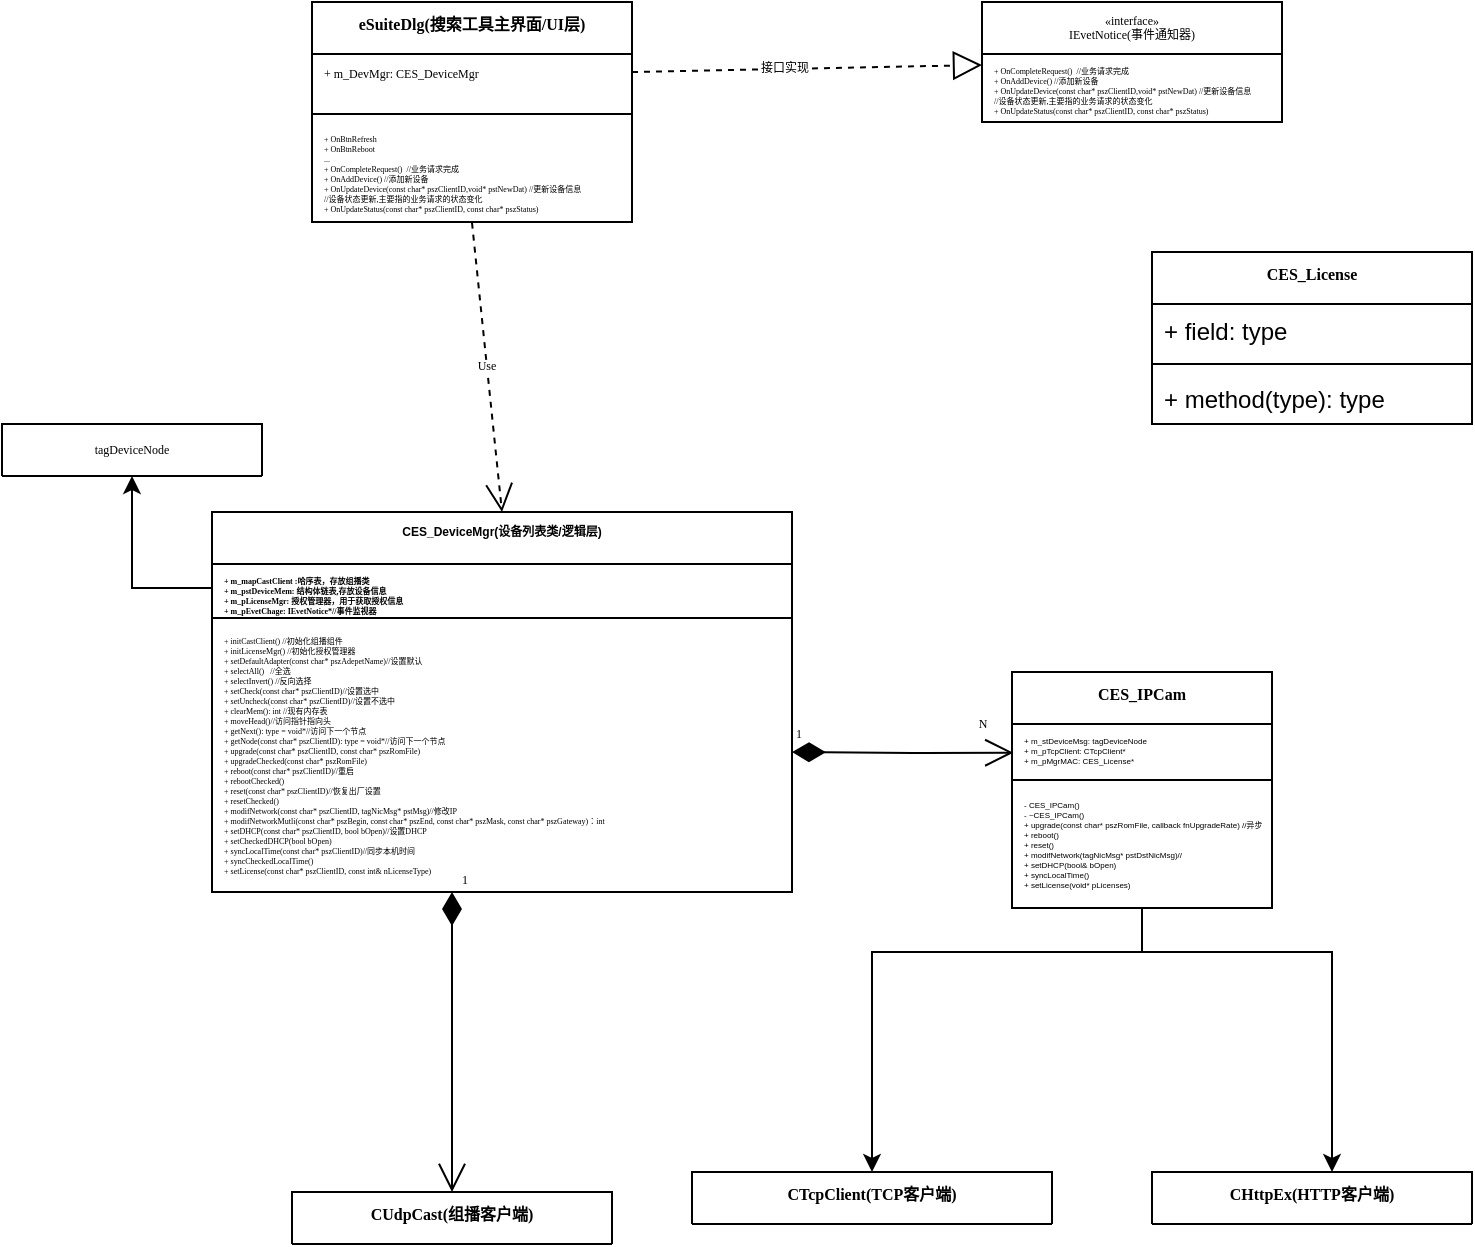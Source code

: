 <mxfile version="11.1.4" type="github"><diagram id="RGnn8AclAdE8HLKpWq6I" name="第 1 页"><mxGraphModel dx="496" dy="276" grid="1" gridSize="10" guides="1" tooltips="1" connect="1" arrows="1" fold="1" page="1" pageScale="1" pageWidth="827" pageHeight="1169" math="0" shadow="0"><root><mxCell id="0"/><mxCell id="1" parent="0"/><mxCell id="oL36F98YuKS8NZa3MA13-1" value="CES_DeviceMgr(设备列表类/逻辑层)" style="swimlane;fontStyle=1;align=center;verticalAlign=top;childLayout=stackLayout;horizontal=1;startSize=26;horizontalStack=0;resizeParent=1;resizeParentMax=0;resizeLast=0;collapsible=1;marginBottom=0;fontSize=6;" vertex="1" parent="1"><mxGeometry x="110" y="280" width="290" height="190" as="geometry"><mxRectangle x="170" y="258" width="190" height="26" as="alternateBounds"/></mxGeometry></mxCell><mxCell id="oL36F98YuKS8NZa3MA13-2" value="+ m_mapCastClient :哈序表，存放组播类&#10;+ m_pstDeviceMem: 结构体链表,存放设备信息&#10;+ m_pLicenseMgr: 授权管理器，用于获取授权信息&#10;+ m_pEvetChage: IEvetNotice*//事件监视器" style="text;strokeColor=none;fillColor=none;align=left;verticalAlign=top;spacingLeft=4;spacingRight=4;overflow=hidden;rotatable=0;points=[[0,0.5],[1,0.5]];portConstraint=eastwest;fontSize=4;fontFamily=Lucida Console;fontStyle=1" vertex="1" parent="oL36F98YuKS8NZa3MA13-1"><mxGeometry y="26" width="290" height="24" as="geometry"/></mxCell><mxCell id="oL36F98YuKS8NZa3MA13-3" value="" style="line;strokeWidth=1;fillColor=none;align=left;verticalAlign=middle;spacingTop=-1;spacingLeft=3;spacingRight=3;rotatable=0;labelPosition=right;points=[];portConstraint=eastwest;" vertex="1" parent="oL36F98YuKS8NZa3MA13-1"><mxGeometry y="50" width="290" height="6" as="geometry"/></mxCell><mxCell id="oL36F98YuKS8NZa3MA13-4" value="+ initCastClient() //初始化组播组件&#10;+ initLicenseMgr() //初始化授权管理器&#10;+ setDefaultAdapter(const char* pszAdepetName)//设置默认&#10;+ selectAll()   //全选&#10;+ selectInvert() //反向选择&#10;+ setCheck(const char* pszClientID)//设置选中&#10;+ setUncheck(const char* pszClientID)//设置不选中&#10;+ clearMem(): int //现有内存表&#10;+ moveHead()//访问指针指向头&#10;+ getNext(): type = void*//访问下一个节点&#10;+ getNode(const char* pszClientID): type = void*//访问下一个节点&#10;+ upgrade(const char* pszClientID, const char* pszRomFile)&#10;+ upgradeChecked(const char* pszRomFile)&#10;+ reboot(const char* pszClientID)//重启&#10;+ rebootChecked()&#10;+ reset(const char* pszClientID)//恢复出厂设置&#10;+ resetChecked()&#10;+ modifNetwork(const char* pszClientID, tagNicMsg* pstMsg)//修改IP&#10;+ modifNetworkMutli(const char* pszBegin, const char* pszEnd, const char* pszMask, const char* pszGateway)：int&#10;+ setDHCP(const char* pszClientID, bool bOpen)//设置DHCP&#10;+ setCheckedDHCP(bool bOpen)&#10;+ syncLocalTime(const char* pszClientID)//同步本机时间&#10;+ syncCheckedLocalTime()&#10;+ setLicense(const char* pszClientID, const int&amp; nLicenseType)" style="text;strokeColor=none;fillColor=none;align=left;verticalAlign=top;spacingLeft=4;spacingRight=4;overflow=hidden;rotatable=0;points=[[0,0.5],[1,0.5]];portConstraint=eastwest;fontSize=4;fontFamily=Lucida Console;" vertex="1" parent="oL36F98YuKS8NZa3MA13-1"><mxGeometry y="56" width="290" height="134" as="geometry"/></mxCell><mxCell id="oL36F98YuKS8NZa3MA13-61" value="1" style="endArrow=open;html=1;endSize=12;startArrow=diamondThin;startSize=14;startFill=1;edgeStyle=orthogonalEdgeStyle;align=left;verticalAlign=bottom;fontFamily=Lucida Console;fontSize=6;entryX=0.5;entryY=0;entryDx=0;entryDy=0;" edge="1" parent="oL36F98YuKS8NZa3MA13-1" target="oL36F98YuKS8NZa3MA13-11"><mxGeometry x="-1" y="3" relative="1" as="geometry"><mxPoint x="120" y="190" as="sourcePoint"/><mxPoint x="280" y="190" as="targetPoint"/><Array as="points"><mxPoint x="120" y="300"/><mxPoint x="120" y="300"/></Array></mxGeometry></mxCell><mxCell id="oL36F98YuKS8NZa3MA13-5" value="tagDeviceNode" style="swimlane;fontStyle=0;childLayout=stackLayout;horizontal=1;startSize=26;fillColor=none;horizontalStack=0;resizeParent=1;resizeParentMax=0;resizeLast=0;collapsible=1;marginBottom=0;fontFamily=Lucida Console;fontSize=6;" vertex="1" collapsed="1" parent="1"><mxGeometry x="5" y="236" width="130" height="26" as="geometry"><mxRectangle x="30" y="216" width="90" height="82" as="alternateBounds"/></mxGeometry></mxCell><mxCell id="oL36F98YuKS8NZa3MA13-6" value="+ m_stDeviceMsg :type = tagDeviceMsg" style="text;align=left;verticalAlign=top;spacingLeft=4;spacingRight=4;overflow=hidden;rotatable=0;points=[[0,0.5],[1,0.5]];portConstraint=eastwest;fontSize=4;" vertex="1" parent="oL36F98YuKS8NZa3MA13-5"><mxGeometry y="26" width="130" height="14" as="geometry"/></mxCell><mxCell id="oL36F98YuKS8NZa3MA13-7" value="+ m_isCheck: type = bool" style="text;strokeColor=none;fillColor=none;align=left;verticalAlign=top;spacingLeft=4;spacingRight=4;overflow=hidden;rotatable=0;points=[[0,0.5],[1,0.5]];portConstraint=eastwest;fontSize=4;" vertex="1" parent="oL36F98YuKS8NZa3MA13-5"><mxGeometry y="40" width="130" height="14" as="geometry"/></mxCell><mxCell id="oL36F98YuKS8NZa3MA13-8" value="+ m_pstNext: type = tagDeviceNode" style="text;strokeColor=none;fillColor=none;align=left;verticalAlign=top;spacingLeft=4;spacingRight=4;overflow=hidden;rotatable=0;points=[[0,0.5],[1,0.5]];portConstraint=eastwest;fontSize=4;" vertex="1" parent="oL36F98YuKS8NZa3MA13-5"><mxGeometry y="54" width="130" height="14" as="geometry"/></mxCell><mxCell id="oL36F98YuKS8NZa3MA13-9" value="+ m_isNewNode: type = bool" style="text;strokeColor=none;fillColor=none;align=left;verticalAlign=top;spacingLeft=4;spacingRight=4;overflow=hidden;rotatable=0;points=[[0,0.5],[1,0.5]];portConstraint=eastwest;fontSize=4;" vertex="1" parent="oL36F98YuKS8NZa3MA13-5"><mxGeometry y="68" width="130" height="14" as="geometry"/></mxCell><mxCell id="oL36F98YuKS8NZa3MA13-10" value="" style="edgeStyle=orthogonalEdgeStyle;rounded=0;orthogonalLoop=1;jettySize=auto;html=1;fontFamily=Lucida Console;fontSize=4;" edge="1" source="oL36F98YuKS8NZa3MA13-2" target="oL36F98YuKS8NZa3MA13-5" parent="1"><mxGeometry relative="1" as="geometry"/></mxCell><mxCell id="oL36F98YuKS8NZa3MA13-11" value="CUdpCast(组播客户端)" style="swimlane;fontStyle=1;align=center;verticalAlign=top;childLayout=stackLayout;horizontal=1;startSize=26;horizontalStack=0;resizeParent=1;resizeParentMax=0;resizeLast=0;collapsible=1;marginBottom=0;fontFamily=Lucida Console;fontSize=8;" vertex="1" collapsed="1" parent="1"><mxGeometry x="150" y="620" width="160" height="26" as="geometry"><mxRectangle x="150" y="620" width="160" height="86" as="alternateBounds"/></mxGeometry></mxCell><mxCell id="oL36F98YuKS8NZa3MA13-12" value="+ field: type" style="text;strokeColor=none;fillColor=none;align=left;verticalAlign=top;spacingLeft=4;spacingRight=4;overflow=hidden;rotatable=0;points=[[0,0.5],[1,0.5]];portConstraint=eastwest;" vertex="1" parent="oL36F98YuKS8NZa3MA13-11"><mxGeometry y="26" width="160" height="26" as="geometry"/></mxCell><mxCell id="oL36F98YuKS8NZa3MA13-13" value="" style="line;strokeWidth=1;fillColor=none;align=left;verticalAlign=middle;spacingTop=-1;spacingLeft=3;spacingRight=3;rotatable=0;labelPosition=right;points=[];portConstraint=eastwest;" vertex="1" parent="oL36F98YuKS8NZa3MA13-11"><mxGeometry y="52" width="160" height="8" as="geometry"/></mxCell><mxCell id="oL36F98YuKS8NZa3MA13-14" value="+ method(type): type" style="text;strokeColor=none;fillColor=none;align=left;verticalAlign=top;spacingLeft=4;spacingRight=4;overflow=hidden;rotatable=0;points=[[0,0.5],[1,0.5]];portConstraint=eastwest;" vertex="1" parent="oL36F98YuKS8NZa3MA13-11"><mxGeometry y="60" width="160" height="26" as="geometry"/></mxCell><mxCell id="oL36F98YuKS8NZa3MA13-15" value="CTcpClient(TCP客户端)" style="swimlane;fontStyle=1;align=center;verticalAlign=top;childLayout=stackLayout;horizontal=1;startSize=26;horizontalStack=0;resizeParent=1;resizeParentMax=0;resizeLast=0;collapsible=1;marginBottom=0;fontFamily=Lucida Console;fontSize=8;" vertex="1" collapsed="1" parent="1"><mxGeometry x="350" y="610" width="180" height="26" as="geometry"><mxRectangle x="200" y="340" width="160" height="86" as="alternateBounds"/></mxGeometry></mxCell><mxCell id="oL36F98YuKS8NZa3MA13-16" value="+ field: type" style="text;strokeColor=none;fillColor=none;align=left;verticalAlign=top;spacingLeft=4;spacingRight=4;overflow=hidden;rotatable=0;points=[[0,0.5],[1,0.5]];portConstraint=eastwest;" vertex="1" parent="oL36F98YuKS8NZa3MA13-15"><mxGeometry y="26" width="180" height="26" as="geometry"/></mxCell><mxCell id="oL36F98YuKS8NZa3MA13-17" value="" style="line;strokeWidth=1;fillColor=none;align=left;verticalAlign=middle;spacingTop=-1;spacingLeft=3;spacingRight=3;rotatable=0;labelPosition=right;points=[];portConstraint=eastwest;" vertex="1" parent="oL36F98YuKS8NZa3MA13-15"><mxGeometry y="52" width="180" height="8" as="geometry"/></mxCell><mxCell id="oL36F98YuKS8NZa3MA13-18" value="+ method(type): type" style="text;strokeColor=none;fillColor=none;align=left;verticalAlign=top;spacingLeft=4;spacingRight=4;overflow=hidden;rotatable=0;points=[[0,0.5],[1,0.5]];portConstraint=eastwest;" vertex="1" parent="oL36F98YuKS8NZa3MA13-15"><mxGeometry y="60" width="180" height="26" as="geometry"/></mxCell><mxCell id="oL36F98YuKS8NZa3MA13-19" value="CHttpEx(HTTP客户端)" style="swimlane;fontStyle=1;align=center;verticalAlign=top;childLayout=stackLayout;horizontal=1;startSize=26;horizontalStack=0;resizeParent=1;resizeParentMax=0;resizeLast=0;collapsible=1;marginBottom=0;fontFamily=Lucida Console;fontSize=8;" vertex="1" collapsed="1" parent="1"><mxGeometry x="580" y="610" width="160" height="26" as="geometry"><mxRectangle x="420" y="340" width="160" height="86" as="alternateBounds"/></mxGeometry></mxCell><mxCell id="oL36F98YuKS8NZa3MA13-20" value="+ field: type" style="text;strokeColor=none;fillColor=none;align=left;verticalAlign=top;spacingLeft=4;spacingRight=4;overflow=hidden;rotatable=0;points=[[0,0.5],[1,0.5]];portConstraint=eastwest;" vertex="1" parent="oL36F98YuKS8NZa3MA13-19"><mxGeometry y="26" width="160" height="26" as="geometry"/></mxCell><mxCell id="oL36F98YuKS8NZa3MA13-21" value="" style="line;strokeWidth=1;fillColor=none;align=left;verticalAlign=middle;spacingTop=-1;spacingLeft=3;spacingRight=3;rotatable=0;labelPosition=right;points=[];portConstraint=eastwest;" vertex="1" parent="oL36F98YuKS8NZa3MA13-19"><mxGeometry y="52" width="160" height="8" as="geometry"/></mxCell><mxCell id="oL36F98YuKS8NZa3MA13-22" value="+ method(type): type" style="text;strokeColor=none;fillColor=none;align=left;verticalAlign=top;spacingLeft=4;spacingRight=4;overflow=hidden;rotatable=0;points=[[0,0.5],[1,0.5]];portConstraint=eastwest;" vertex="1" parent="oL36F98YuKS8NZa3MA13-19"><mxGeometry y="60" width="160" height="26" as="geometry"/></mxCell><mxCell id="oL36F98YuKS8NZa3MA13-23" value="CES_IPCam" style="swimlane;fontStyle=1;align=center;verticalAlign=top;childLayout=stackLayout;horizontal=1;startSize=26;horizontalStack=0;resizeParent=1;resizeParentMax=0;resizeLast=0;collapsible=1;marginBottom=0;fontFamily=Lucida Console;fontSize=8;" vertex="1" parent="1"><mxGeometry x="510" y="360" width="130" height="118" as="geometry"><mxRectangle x="340" y="290" width="100" height="26" as="alternateBounds"/></mxGeometry></mxCell><mxCell id="oL36F98YuKS8NZa3MA13-24" value="+ m_stDeviceMsg: tagDeviceNode&#10;+ m_pTcpClient: CTcpClient*&#10;+ m_pMgrMAC: CES_License*" style="text;strokeColor=none;fillColor=none;align=left;verticalAlign=top;spacingLeft=4;spacingRight=4;overflow=hidden;rotatable=0;points=[[0,0.5],[1,0.5]];portConstraint=eastwest;fontSize=4;" vertex="1" parent="oL36F98YuKS8NZa3MA13-23"><mxGeometry y="26" width="130" height="24" as="geometry"/></mxCell><mxCell id="oL36F98YuKS8NZa3MA13-25" value="" style="line;strokeWidth=1;fillColor=none;align=left;verticalAlign=middle;spacingTop=-1;spacingLeft=3;spacingRight=3;rotatable=0;labelPosition=right;points=[];portConstraint=eastwest;" vertex="1" parent="oL36F98YuKS8NZa3MA13-23"><mxGeometry y="50" width="130" height="8" as="geometry"/></mxCell><mxCell id="oL36F98YuKS8NZa3MA13-26" value="- CES_IPCam()&#10;- ~CES_IPCam()&#10;+ upgrade(const char* pszRomFile, callback fnUpgradeRate) //异步方式&#10;+ reboot() &#10;+ reset()&#10;+ modifNetwork(tagNicMsg* pstDstNicMsg)//&#10;+ setDHCP(bool&amp; bOpen)&#10;+ syncLocalTime()&#10;+ setLicense(void* pLicenses)" style="text;strokeColor=none;fillColor=none;align=left;verticalAlign=top;spacingLeft=4;spacingRight=4;overflow=hidden;rotatable=0;points=[[0,0.5],[1,0.5]];portConstraint=eastwest;fontSize=4;" vertex="1" parent="oL36F98YuKS8NZa3MA13-23"><mxGeometry y="58" width="130" height="60" as="geometry"/></mxCell><mxCell id="oL36F98YuKS8NZa3MA13-27" value="CES_License" style="swimlane;fontStyle=1;align=center;verticalAlign=top;childLayout=stackLayout;horizontal=1;startSize=26;horizontalStack=0;resizeParent=1;resizeParentMax=0;resizeLast=0;collapsible=1;marginBottom=0;fontFamily=Lucida Console;fontSize=8;" vertex="1" parent="1"><mxGeometry x="580" y="150" width="160" height="86" as="geometry"/></mxCell><mxCell id="oL36F98YuKS8NZa3MA13-28" value="+ field: type" style="text;strokeColor=none;fillColor=none;align=left;verticalAlign=top;spacingLeft=4;spacingRight=4;overflow=hidden;rotatable=0;points=[[0,0.5],[1,0.5]];portConstraint=eastwest;" vertex="1" parent="oL36F98YuKS8NZa3MA13-27"><mxGeometry y="26" width="160" height="26" as="geometry"/></mxCell><mxCell id="oL36F98YuKS8NZa3MA13-29" value="" style="line;strokeWidth=1;fillColor=none;align=left;verticalAlign=middle;spacingTop=-1;spacingLeft=3;spacingRight=3;rotatable=0;labelPosition=right;points=[];portConstraint=eastwest;" vertex="1" parent="oL36F98YuKS8NZa3MA13-27"><mxGeometry y="52" width="160" height="8" as="geometry"/></mxCell><mxCell id="oL36F98YuKS8NZa3MA13-30" value="+ method(type): type" style="text;strokeColor=none;fillColor=none;align=left;verticalAlign=top;spacingLeft=4;spacingRight=4;overflow=hidden;rotatable=0;points=[[0,0.5],[1,0.5]];portConstraint=eastwest;" vertex="1" parent="oL36F98YuKS8NZa3MA13-27"><mxGeometry y="60" width="160" height="26" as="geometry"/></mxCell><mxCell id="oL36F98YuKS8NZa3MA13-39" value="«interface»&#10;IEvetNotice(事件通知器)" style="swimlane;fontStyle=0;childLayout=stackLayout;horizontal=1;startSize=26;fillColor=none;horizontalStack=0;resizeParent=1;resizeParentMax=0;resizeLast=0;collapsible=1;marginBottom=0;fontSize=6;fontFamily=Lucida Console;" vertex="1" parent="1"><mxGeometry x="495" y="25" width="150" height="60" as="geometry"><mxRectangle x="495" y="25" width="220" height="26" as="alternateBounds"/></mxGeometry></mxCell><mxCell id="oL36F98YuKS8NZa3MA13-40" value="+ OnCompleteRequest()  //业务请求完成&#10;+ OnAddDevice() //添加新设备&#10;+ OnUpdateDevice(const char* pszClientID,void* pstNewDat) //更新设备信息&#10;//设备状态更新,主要指的业务请求的状态变化&#10;+ OnUpdateStatus(const char* pszClientID, const char* pszStatus)" style="text;strokeColor=none;fillColor=none;align=left;verticalAlign=top;spacingLeft=4;spacingRight=4;overflow=hidden;rotatable=0;points=[[0,0.5],[1,0.5]];portConstraint=eastwest;fontSize=4;fontFamily=Lucida Console;" vertex="1" parent="oL36F98YuKS8NZa3MA13-39"><mxGeometry y="26" width="150" height="34" as="geometry"/></mxCell><mxCell id="oL36F98YuKS8NZa3MA13-51" value="eSuiteDlg(搜索工具主界面/UI层)" style="swimlane;fontStyle=1;align=center;verticalAlign=top;childLayout=stackLayout;horizontal=1;startSize=26;horizontalStack=0;resizeParent=1;resizeParentMax=0;resizeLast=0;collapsible=1;marginBottom=0;fontFamily=Lucida Console;fontSize=8;" vertex="1" parent="1"><mxGeometry x="160" y="25" width="160" height="110" as="geometry"/></mxCell><mxCell id="oL36F98YuKS8NZa3MA13-52" value="+ m_DevMgr: CES_DeviceMgr" style="text;strokeColor=none;fillColor=none;align=left;verticalAlign=top;spacingLeft=4;spacingRight=4;overflow=hidden;rotatable=0;points=[[0,0.5],[1,0.5]];portConstraint=eastwest;fontFamily=Lucida Console;fontSize=6;" vertex="1" parent="oL36F98YuKS8NZa3MA13-51"><mxGeometry y="26" width="160" height="26" as="geometry"/></mxCell><mxCell id="oL36F98YuKS8NZa3MA13-53" value="" style="line;strokeWidth=1;fillColor=none;align=left;verticalAlign=middle;spacingTop=-1;spacingLeft=3;spacingRight=3;rotatable=0;labelPosition=right;points=[];portConstraint=eastwest;" vertex="1" parent="oL36F98YuKS8NZa3MA13-51"><mxGeometry y="52" width="160" height="8" as="geometry"/></mxCell><mxCell id="oL36F98YuKS8NZa3MA13-54" value="+ OnBtnRefresh&#10;+ OnBtnReboot&#10;...&#10;+ OnCompleteRequest()  //业务请求完成&#10;+ OnAddDevice() //添加新设备&#10;+ OnUpdateDevice(const char* pszClientID,void* pstNewDat) //更新设备信息&#10;//设备状态更新,主要指的业务请求的状态变化&#10;+ OnUpdateStatus(const char* pszClientID, const char* pszStatus)" style="text;strokeColor=none;fillColor=none;align=left;verticalAlign=top;spacingLeft=4;spacingRight=4;overflow=hidden;rotatable=0;points=[[0,0.5],[1,0.5]];portConstraint=eastwest;fontSize=4;fontFamily=Lucida Console;" vertex="1" parent="oL36F98YuKS8NZa3MA13-51"><mxGeometry y="60" width="160" height="50" as="geometry"/></mxCell><mxCell id="oL36F98YuKS8NZa3MA13-57" value="Use" style="endArrow=open;endSize=12;dashed=1;html=1;fontFamily=Lucida Console;fontSize=6;entryX=0.5;entryY=0;entryDx=0;entryDy=0;exitX=0.5;exitY=1.007;exitDx=0;exitDy=0;exitPerimeter=0;" edge="1" parent="1" source="oL36F98YuKS8NZa3MA13-54" target="oL36F98YuKS8NZa3MA13-1"><mxGeometry width="160" relative="1" as="geometry"><mxPoint x="230" y="51" as="sourcePoint"/><mxPoint x="390" y="51" as="targetPoint"/></mxGeometry></mxCell><mxCell id="oL36F98YuKS8NZa3MA13-59" value="" style="endArrow=block;dashed=1;endFill=0;endSize=12;html=1;fontFamily=Lucida Console;fontSize=6;" edge="1" parent="1" target="oL36F98YuKS8NZa3MA13-39"><mxGeometry width="160" relative="1" as="geometry"><mxPoint x="320" y="60" as="sourcePoint"/><mxPoint x="480" y="60" as="targetPoint"/></mxGeometry></mxCell><mxCell id="oL36F98YuKS8NZa3MA13-60" value="接口实现" style="text;html=1;resizable=0;points=[];align=center;verticalAlign=middle;labelBackgroundColor=#ffffff;fontSize=6;fontFamily=Lucida Console;" vertex="1" connectable="0" parent="oL36F98YuKS8NZa3MA13-59"><mxGeometry x="-0.135" y="1" relative="1" as="geometry"><mxPoint as="offset"/></mxGeometry></mxCell><mxCell id="oL36F98YuKS8NZa3MA13-62" value="1" style="endArrow=open;html=1;endSize=12;startArrow=diamondThin;startSize=14;startFill=1;edgeStyle=orthogonalEdgeStyle;align=left;verticalAlign=bottom;fontFamily=Lucida Console;fontSize=6;entryX=0.005;entryY=0.597;entryDx=0;entryDy=0;entryPerimeter=0;" edge="1" parent="1" target="oL36F98YuKS8NZa3MA13-24"><mxGeometry x="-1" y="3" relative="1" as="geometry"><mxPoint x="400" y="400" as="sourcePoint"/><mxPoint x="560" y="400" as="targetPoint"/></mxGeometry></mxCell><mxCell id="oL36F98YuKS8NZa3MA13-76" value="N" style="text;html=1;resizable=0;points=[];align=center;verticalAlign=middle;labelBackgroundColor=#ffffff;fontSize=6;fontFamily=Lucida Console;" vertex="1" connectable="0" parent="oL36F98YuKS8NZa3MA13-62"><mxGeometry x="0.898" y="-1" relative="1" as="geometry"><mxPoint x="-10" y="-15.5" as="offset"/></mxGeometry></mxCell><mxCell id="oL36F98YuKS8NZa3MA13-74" style="edgeStyle=orthogonalEdgeStyle;rounded=0;orthogonalLoop=1;jettySize=auto;html=1;fontFamily=Lucida Console;fontSize=6;" edge="1" parent="1" source="oL36F98YuKS8NZa3MA13-26" target="oL36F98YuKS8NZa3MA13-15"><mxGeometry relative="1" as="geometry"><Array as="points"><mxPoint x="575" y="500"/><mxPoint x="440" y="500"/></Array></mxGeometry></mxCell><mxCell id="oL36F98YuKS8NZa3MA13-75" style="edgeStyle=orthogonalEdgeStyle;rounded=0;orthogonalLoop=1;jettySize=auto;html=1;fontFamily=Lucida Console;fontSize=6;" edge="1" parent="1" source="oL36F98YuKS8NZa3MA13-26" target="oL36F98YuKS8NZa3MA13-19"><mxGeometry relative="1" as="geometry"><Array as="points"><mxPoint x="575" y="500"/><mxPoint x="670" y="500"/></Array></mxGeometry></mxCell></root></mxGraphModel></diagram></mxfile>